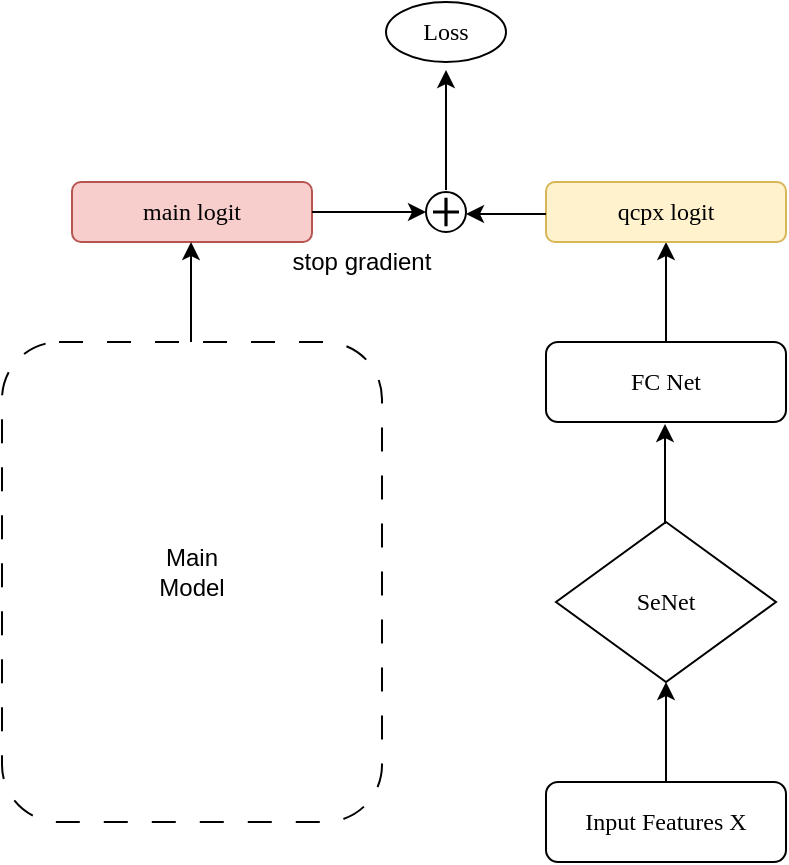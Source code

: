 <mxfile version="27.2.0">
  <diagram name="第 1 页" id="EoRDulCthQvQQHPEs5Lg">
    <mxGraphModel dx="1234" dy="824" grid="1" gridSize="10" guides="1" tooltips="1" connect="1" arrows="1" fold="1" page="1" pageScale="1" pageWidth="827" pageHeight="1169" math="0" shadow="0">
      <root>
        <mxCell id="0" />
        <mxCell id="1" parent="0" />
        <mxCell id="8TABBWpLTYmOLjnZ4siv-1" value="Input Features X" style="rounded=1;whiteSpace=wrap;html=1;fontFamily=Comic Sans MS;" parent="1" vertex="1">
          <mxGeometry x="320" y="480" width="120" height="40" as="geometry" />
        </mxCell>
        <mxCell id="8TABBWpLTYmOLjnZ4siv-2" value="" style="endArrow=classic;html=1;rounded=0;exitX=0.5;exitY=0;exitDx=0;exitDy=0;fontFamily=Comic Sans MS;" parent="1" source="8TABBWpLTYmOLjnZ4siv-1" edge="1">
          <mxGeometry width="50" height="50" relative="1" as="geometry">
            <mxPoint x="390" y="480" as="sourcePoint" />
            <mxPoint x="380" y="430" as="targetPoint" />
          </mxGeometry>
        </mxCell>
        <mxCell id="8TABBWpLTYmOLjnZ4siv-3" value="SeNet" style="rhombus;whiteSpace=wrap;html=1;fontFamily=Comic Sans MS;" parent="1" vertex="1">
          <mxGeometry x="325" y="350" width="110" height="80" as="geometry" />
        </mxCell>
        <mxCell id="8TABBWpLTYmOLjnZ4siv-6" value="" style="endArrow=classic;html=1;rounded=0;exitX=0.5;exitY=0;exitDx=0;exitDy=0;fontFamily=Comic Sans MS;" parent="1" edge="1">
          <mxGeometry width="50" height="50" relative="1" as="geometry">
            <mxPoint x="379.5" y="351" as="sourcePoint" />
            <mxPoint x="379.5" y="301" as="targetPoint" />
          </mxGeometry>
        </mxCell>
        <mxCell id="8TABBWpLTYmOLjnZ4siv-7" value="FC Net" style="rounded=1;whiteSpace=wrap;html=1;fontFamily=Comic Sans MS;" parent="1" vertex="1">
          <mxGeometry x="320" y="260" width="120" height="40" as="geometry" />
        </mxCell>
        <mxCell id="8TABBWpLTYmOLjnZ4siv-8" value="" style="endArrow=classic;html=1;rounded=0;fontFamily=Comic Sans MS;" parent="1" edge="1">
          <mxGeometry width="50" height="50" relative="1" as="geometry">
            <mxPoint x="380" y="260" as="sourcePoint" />
            <mxPoint x="380" y="210" as="targetPoint" />
          </mxGeometry>
        </mxCell>
        <mxCell id="8TABBWpLTYmOLjnZ4siv-9" value="qcpx logit" style="rounded=1;whiteSpace=wrap;html=1;fontFamily=Comic Sans MS;fillColor=#fff2cc;strokeColor=#d6b656;" parent="1" vertex="1">
          <mxGeometry x="320" y="180" width="120" height="30" as="geometry" />
        </mxCell>
        <mxCell id="8TABBWpLTYmOLjnZ4siv-10" value="" style="endArrow=classic;html=1;rounded=0;fontFamily=Comic Sans MS;" parent="1" edge="1">
          <mxGeometry width="50" height="50" relative="1" as="geometry">
            <mxPoint x="320" y="196" as="sourcePoint" />
            <mxPoint x="280" y="196" as="targetPoint" />
          </mxGeometry>
        </mxCell>
        <mxCell id="8TABBWpLTYmOLjnZ4siv-92" value="" style="group;fontFamily=Comic Sans MS;" parent="1" vertex="1" connectable="0">
          <mxGeometry x="260" y="185" width="20" height="20" as="geometry" />
        </mxCell>
        <mxCell id="8TABBWpLTYmOLjnZ4siv-90" value="" style="ellipse;whiteSpace=wrap;html=1;aspect=fixed;labelBackgroundColor=none;rounded=1;fontFamily=Comic Sans MS;" parent="8TABBWpLTYmOLjnZ4siv-92" vertex="1">
          <mxGeometry width="20" height="20" as="geometry" />
        </mxCell>
        <mxCell id="8TABBWpLTYmOLjnZ4siv-91" value="" style="shape=cross;whiteSpace=wrap;html=1;size=0.05;fontStyle=1;labelBackgroundColor=none;rounded=1;fontFamily=Comic Sans MS;" parent="8TABBWpLTYmOLjnZ4siv-92" vertex="1">
          <mxGeometry x="4" y="3.333" width="12" height="13.333" as="geometry" />
        </mxCell>
        <mxCell id="8TABBWpLTYmOLjnZ4siv-95" value="main logit" style="rounded=1;whiteSpace=wrap;html=1;fontFamily=Comic Sans MS;fillColor=#f8cecc;strokeColor=#b85450;" parent="1" vertex="1">
          <mxGeometry x="83" y="180" width="120" height="30" as="geometry" />
        </mxCell>
        <mxCell id="8TABBWpLTYmOLjnZ4siv-96" value="" style="endArrow=classic;html=1;rounded=0;entryX=0;entryY=0.5;entryDx=0;entryDy=0;exitX=1;exitY=0.5;exitDx=0;exitDy=0;fontFamily=Comic Sans MS;" parent="1" source="8TABBWpLTYmOLjnZ4siv-95" target="8TABBWpLTYmOLjnZ4siv-90" edge="1">
          <mxGeometry width="50" height="50" relative="1" as="geometry">
            <mxPoint x="190" y="200" as="sourcePoint" />
            <mxPoint x="240" y="150" as="targetPoint" />
          </mxGeometry>
        </mxCell>
        <mxCell id="8TABBWpLTYmOLjnZ4siv-97" value="" style="endArrow=classic;html=1;rounded=0;fontFamily=Comic Sans MS;" parent="1" edge="1">
          <mxGeometry width="50" height="50" relative="1" as="geometry">
            <mxPoint x="270" y="184" as="sourcePoint" />
            <mxPoint x="270" y="124" as="targetPoint" />
          </mxGeometry>
        </mxCell>
        <mxCell id="8TABBWpLTYmOLjnZ4siv-98" value="Loss" style="ellipse;whiteSpace=wrap;html=1;fontFamily=Comic Sans MS;" parent="1" vertex="1">
          <mxGeometry x="240" y="90" width="60" height="30" as="geometry" />
        </mxCell>
        <mxCell id="-xTHLI3DOs3wVa19TI3E-1" value="" style="rounded=1;whiteSpace=wrap;html=1;dashed=1;dashPattern=12 12;" vertex="1" parent="1">
          <mxGeometry x="48" y="260" width="190" height="240" as="geometry" />
        </mxCell>
        <mxCell id="-xTHLI3DOs3wVa19TI3E-2" value="" style="endArrow=classic;html=1;rounded=0;fontFamily=Comic Sans MS;" edge="1" parent="1">
          <mxGeometry width="50" height="50" relative="1" as="geometry">
            <mxPoint x="142.5" y="260" as="sourcePoint" />
            <mxPoint x="142.5" y="210" as="targetPoint" />
          </mxGeometry>
        </mxCell>
        <mxCell id="-xTHLI3DOs3wVa19TI3E-3" value="stop gradient" style="text;html=1;align=center;verticalAlign=middle;whiteSpace=wrap;rounded=0;" vertex="1" parent="1">
          <mxGeometry x="190" y="205" width="76" height="30" as="geometry" />
        </mxCell>
        <mxCell id="-xTHLI3DOs3wVa19TI3E-4" value="Main Model" style="text;html=1;align=center;verticalAlign=middle;whiteSpace=wrap;rounded=0;" vertex="1" parent="1">
          <mxGeometry x="113" y="360" width="60" height="30" as="geometry" />
        </mxCell>
      </root>
    </mxGraphModel>
  </diagram>
</mxfile>
